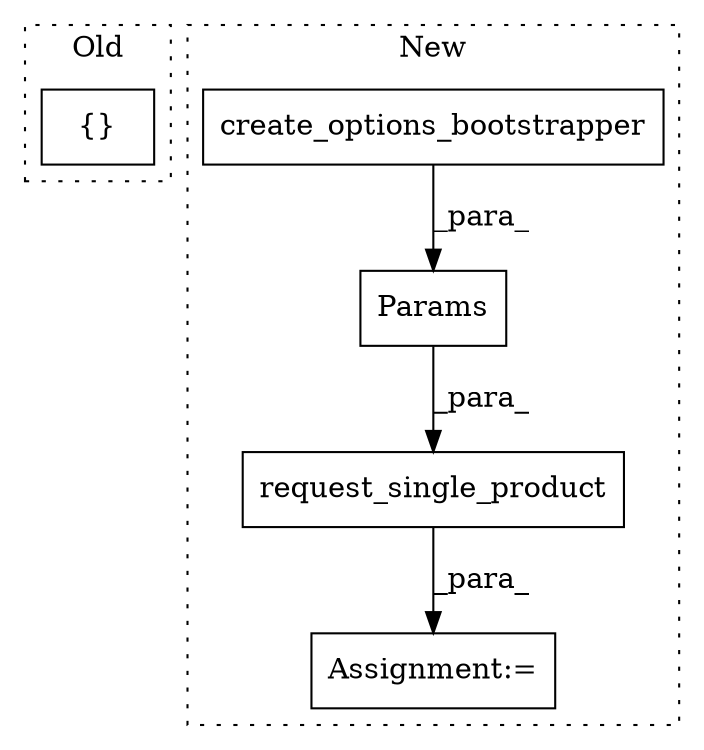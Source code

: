 digraph G {
subgraph cluster0 {
1 [label="{}" a="4" s="12635,12668" l="1,1" shape="box"];
label = "Old";
style="dotted";
}
subgraph cluster1 {
2 [label="Params" a="32" s="12962,13044" l="7,1" shape="box"];
3 [label="Assignment:=" a="7" s="12912" l="1" shape="box"];
4 [label="request_single_product" a="32" s="12918,13045" l="23,1" shape="box"];
5 [label="create_options_bootstrapper" a="32" s="13015" l="29" shape="box"];
label = "New";
style="dotted";
}
2 -> 4 [label="_para_"];
4 -> 3 [label="_para_"];
5 -> 2 [label="_para_"];
}